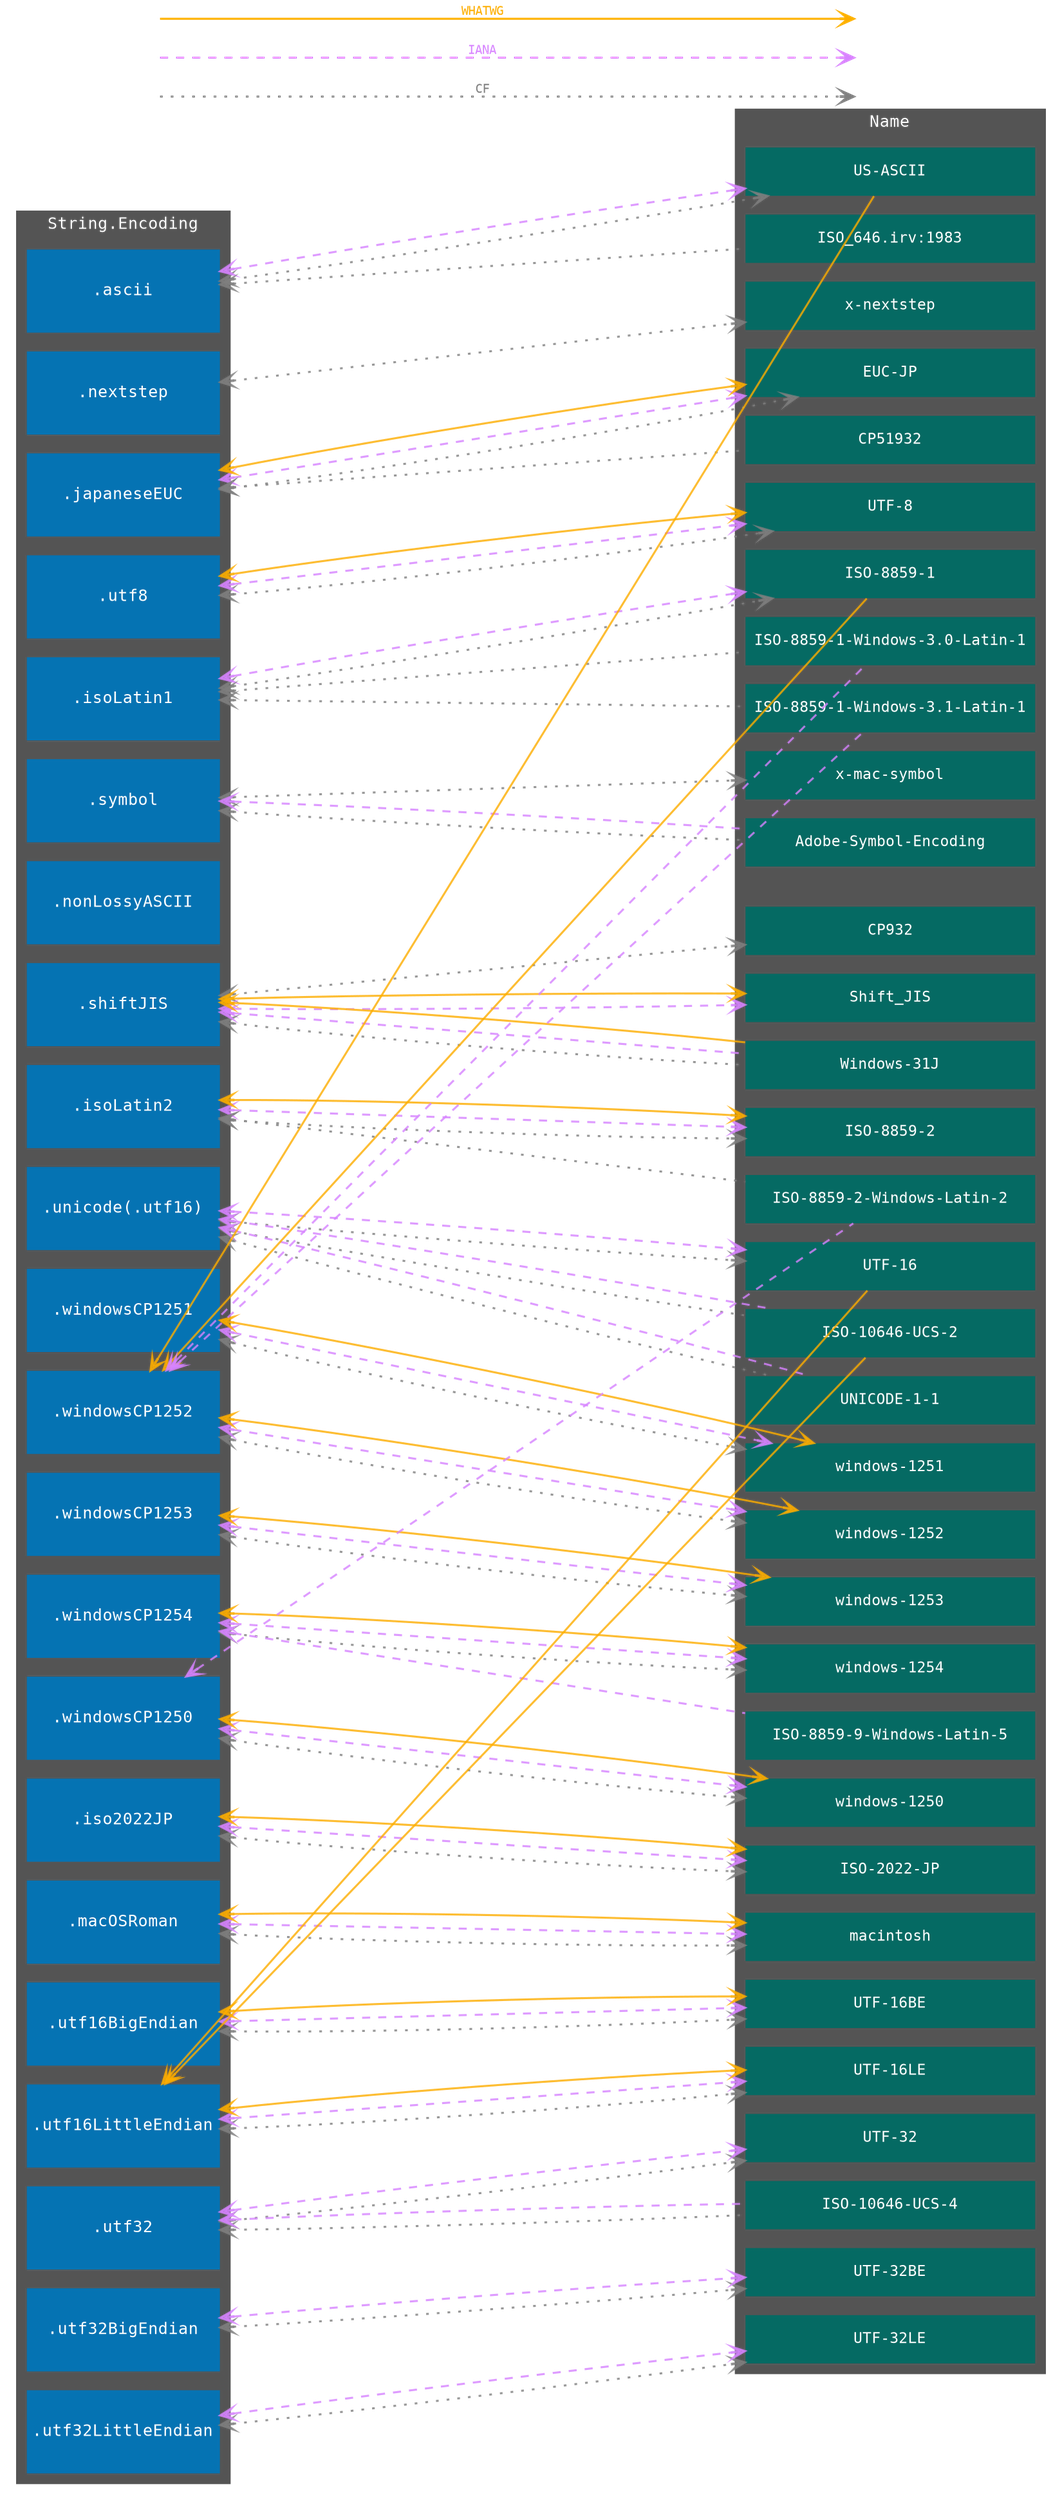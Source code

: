 graph EncodingNameMapping {
  layout=dot
  rankdir=LR
  color="#FFFFFF00"
  bgcolor="#FFFFFF00"
  fontcolor="#FFFFFFFF"
  fontname=monospace
  fontsize="12pt"
  nodesep=0.2
  ranksep=5
  splines=false
  compound=true

  node [
    shape=rect
    fixedsize=true
    height=0.5
    fontname=monospace
    fontsize="11pt"
  ]
  edge [
    fontname=monospace
    fontsize="9pt"
    arrowhead=open
    arrowtail=open
    penwidth=1.5
  ]

  subgraph Mapping {
    bgcolor="#000000AA"

    subgraph "Encodings" {
      cluster=true
      label="String.Encoding"
      rank=same

      node[
        style=filled
        fillcolor="#0076BAEE"
        color="#0076BA00"
        fontcolor=white
        fontsize="12pt"
        width=2
        height=0.86
      ]

      ".ascii"
      ".nextstep"
      ".japaneseEUC"
      ".utf8"
      ".isoLatin1"
      ".symbol"
      ".nonLossyASCII"
      ".shiftJIS"
      ".isoLatin2"
      ".utf16"[label=".unicode(.utf16)"]
      ".windowsCP1251"
      ".windowsCP1252"
      ".windowsCP1253"
      ".windowsCP1254"
      ".windowsCP1250"
      ".iso2022JP"
      ".macOSRoman"
      ".utf16BigEndian"
      ".utf16LittleEndian"
      ".utf32"
      ".utf32BigEndian"
      ".utf32LittleEndian"
    }

    subgraph "Names" {
      cluster=true
      label="Name"
      rank=same

      node[
        style=filled
        fillcolor="#006C65EE"
        color="#006C6500"
        fontcolor=white
        width=3
      ]

      "US-ASCII"; "ISO_646.irv:1983"
      "x-nextstep"
      "EUC-JP"; "CP51932"
      "UTF-8"
      "ISO-8859-1"
      "x-mac-symbol"
      "Adobe-Symbol-Encoding"
      "NonLossyASCIINameIsMissing" [style=invis height=0]
      "CP932"
      "Shift_JIS"
      "Windows-31J"
      "ISO-8859-2"
      "UTF-16"
      "ISO-10646-UCS-2"
      "UNICODE-1-1"
      "windows-1251"
      "windows-1252"; "ISO-8859-1-Windows-3.0-Latin-1"; "ISO-8859-1-Windows-3.1-Latin-1"
      "windows-1253"
      "windows-1254"; "ISO-8859-9-Windows-Latin-5"
      "windows-1250"; "ISO-8859-2-Windows-Latin-2"
      "ISO-2022-JP"
      "macintosh"
      "UTF-16BE"
      "UTF-16LE"
      "UTF-32"; "ISO-10646-UCS-4"
      "UTF-32BE"
      "UTF-32LE"
    }

    ".nonLossyASCII" -- "NonLossyASCIINameIsMissing" [style=invis]
  }

  subgraph Legend {
    node [style=invis height=0]
    "LegendCF-start" -- "LegendCF-end" [
      style=dotted
      color="#808080"
      fontcolor="#808080"
      label=CF
      dir=forward
    ]
    "legendIANA-start" -- "legendIANA-end" [
      style=dashed
      color="#D783FF"
      fontcolor="#D783FF"
      label=IANA
      dir=forward
    ]
    "legendWHATWG-start" -- "legendWHATWG-end" [ 
      style=solid
      color="#FEAE00"
      fontcolor="#FEAE00"
      label=WHATWG
      dir=forward
    ]
  }
  
  // CF
  edge [
    style=dotted
    color="#808080CC"
    fontcolor="#808080"
    label=""
    constraint=true
  ]
  ".ascii" -- "US-ASCII" [dir=both]
  ".ascii" -- "ISO_646.irv:1983" [dir=back]
  ".nextstep" -- "x-nextstep" [dir=both]
  ".japaneseEUC" -- "EUC-JP" [dir=both]
  ".japaneseEUC" -- "CP51932" [dir=back]
  ".utf8" -- "UTF-8" [dir=both]
  ".isoLatin1" -- "ISO-8859-1" [dir=both]
  ".isoLatin1" -- "ISO-8859-1-Windows-3.0-Latin-1" [dir=back]
  ".isoLatin1" -- "ISO-8859-1-Windows-3.1-Latin-1" [dir=back]
  ".symbol" -- "x-mac-symbol" [dir=both]
  ".symbol" -- "Adobe-Symbol-Encoding" [dir=back]
  ".shiftJIS" -- "CP932" [dir=both]
  ".shiftJIS" -- "Windows-31J" [dir=back]
  ".isoLatin2" -- "ISO-8859-2" [dir=both]
  ".isoLatin2" -- "ISO-8859-2-Windows-Latin-2" [dir=back]
  ".utf16" -- "UTF-16" [dir=both]
  ".utf16" -- "ISO-10646-UCS-2" [dir=back]
  ".utf16" -- "UNICODE-1-1" [dir=back]
  ".windowsCP1251" -- "windows-1251" [dir=both]
  ".windowsCP1252" -- "windows-1252" [dir=both]
  ".windowsCP1253" -- "windows-1253" [dir=both]
  ".windowsCP1254" -- "windows-1254" [dir=both]
  ".windowsCP1250" -- "windows-1250" [dir=both]
  ".iso2022JP" -- "ISO-2022-JP" [dir=both]
  ".macOSRoman" -- "macintosh" [dir=both]
  ".utf16BigEndian" -- "UTF-16BE" [dir=both]
  ".utf16LittleEndian" -- "UTF-16LE" [dir=both]
  ".utf32" -- "UTF-32" [dir=both]
  ".utf32" -- "ISO-10646-UCS-4" [dir=back]
  ".utf32BigEndian" -- "UTF-32BE" [dir=both]
  ".utf32LittleEndian" -- "UTF-32LE" [dir=both]

  // IANA
  edge [
    style=dashed
    color="#D783FFCC"
    fontcolor="#D783FF"
    label=""
    constraint=false
  ]
  ".ascii" -- "US-ASCII" [dir=both]
  ".japaneseEUC" -- "EUC-JP" [dir=both]
  ".utf8" -- "UTF-8" [dir=both]
  ".isoLatin1" -- "ISO-8859-1" [dir=both]
  ".symbol" -- "Adobe-Symbol-Encoding" [dir=back]
  ".shiftJIS" -- "Shift_JIS" [dir=both constraint=true]
  ".shiftJIS" -- "Windows-31J" [dir=back constraint=true]
  ".isoLatin2" -- "ISO-8859-2" [dir=both]
  ".utf16" -- "UTF-16" [dir=both]
  ".utf16" -- "ISO-10646-UCS-2" [dir=back]
  ".utf16" -- "UNICODE-1-1" [dir=back]
  ".windowsCP1251" -- "windows-1251" [dir=both]
  ".windowsCP1252" -- "windows-1252" [dir=both]
  ".windowsCP1252" -- "ISO-8859-1-Windows-3.0-Latin-1" [dir=back]
  ".windowsCP1252" -- "ISO-8859-1-Windows-3.1-Latin-1" [dir=back]
  ".windowsCP1253" -- "windows-1253" [dir=both]
  ".windowsCP1254" -- "windows-1254" [dir=both]
  ".windowsCP1254" -- "ISO-8859-9-Windows-Latin-5" [dir=back constraint=true]
  ".windowsCP1250" -- "windows-1250" [dir=both]
  ".windowsCP1250" -- "ISO-8859-2-Windows-Latin-2" [dir=back]
  ".iso2022JP" -- "ISO-2022-JP" [dir=both]
  ".macOSRoman" -- "macintosh" [dir=both]
  ".utf16BigEndian" -- "UTF-16BE" [dir=both]
  ".utf16LittleEndian" -- "UTF-16LE" [dir=both]
  ".utf32" -- "UTF-32" [dir=both]
  ".utf32" -- "ISO-10646-UCS-4" [dir=back]
  ".utf32BigEndian" -- "UTF-32BE" [dir=both]
  ".utf32LittleEndian" -- "UTF-32LE" [dir=both]

  // WHATWG
  edge [
    style=solid
    color="#FEAE00CC"
    fontcolor="#FEAE00"
    label=""
    constraint=false
  ]
  ".japaneseEUC" -- "EUC-JP" [dir=both]
  ".utf8" -- "UTF-8" [dir=both]
  ".shiftJIS" -- "Shift_JIS" [dir=both]
  ".shiftJIS" -- "Windows-31J" [dir=back]
  ".isoLatin2" -- "ISO-8859-2" [dir=both]
  ".windowsCP1251" -- "windows-1251" [dir=both]
  ".windowsCP1252" -- "US-ASCII" [dir=back]
  ".windowsCP1252" -- "ISO-8859-1" [dir=back]
  ".windowsCP1252" -- "windows-1252" [dir=both]
  ".windowsCP1253" -- "windows-1253" [dir=both]
  ".windowsCP1254" -- "windows-1254" [dir=both]
  ".windowsCP1250" -- "windows-1250" [dir=both]
  ".iso2022JP" -- "ISO-2022-JP" [dir=both]
  ".macOSRoman" -- "macintosh" [dir=both]
  ".utf16BigEndian" -- "UTF-16BE" [dir=both]
  ".utf16LittleEndian" -- "UTF-16LE" [dir=both]
  ".utf16LittleEndian" -- "UTF-16" [dir=back]
  ".utf16LittleEndian" -- "ISO-10646-UCS-2" [dir=back]
}

